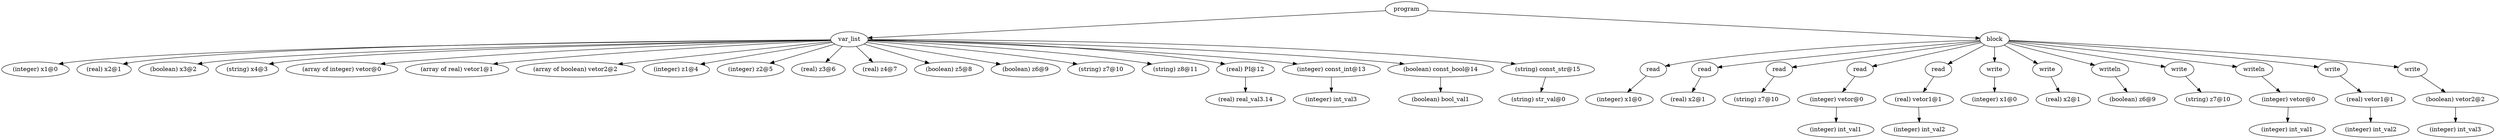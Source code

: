 digraph {
graph [ordering="out"];
node0[label="program"];
node1[label="var_list"];
node2[label="(integer) x1@0"];
node1 -> node2;
node3[label="(real) x2@1"];
node1 -> node3;
node4[label="(boolean) x3@2"];
node1 -> node4;
node5[label="(string) x4@3"];
node1 -> node5;
node6[label="(array of integer) vetor@0"];
node1 -> node6;
node7[label="(array of real) vetor1@1"];
node1 -> node7;
node8[label="(array of boolean) vetor2@2"];
node1 -> node8;
node9[label="(integer) z1@4"];
node1 -> node9;
node10[label="(integer) z2@5"];
node1 -> node10;
node11[label="(real) z3@6"];
node1 -> node11;
node12[label="(real) z4@7"];
node1 -> node12;
node13[label="(boolean) z5@8"];
node1 -> node13;
node14[label="(boolean) z6@9"];
node1 -> node14;
node15[label="(string) z7@10"];
node1 -> node15;
node16[label="(string) z8@11"];
node1 -> node16;
node17[label="(real) PI@12"];
node18[label="(real) real_val3.14"];
node17 -> node18;
node1 -> node17;
node19[label="(integer) const_int@13"];
node20[label="(integer) int_val3"];
node19 -> node20;
node1 -> node19;
node21[label="(boolean) const_bool@14"];
node22[label="(boolean) bool_val1"];
node21 -> node22;
node1 -> node21;
node23[label="(string) const_str@15"];
node24[label="(string) str_val@0"];
node23 -> node24;
node1 -> node23;
node0 -> node1;
node25[label="block"];
node26[label="read"];
node27[label="(integer) x1@0"];
node26 -> node27;
node25 -> node26;
node28[label="read"];
node29[label="(real) x2@1"];
node28 -> node29;
node25 -> node28;
node30[label="read"];
node31[label="(string) z7@10"];
node30 -> node31;
node25 -> node30;
node32[label="read"];
node33[label="(integer) vetor@0"];
node34[label="(integer) int_val1"];
node33 -> node34;
node32 -> node33;
node25 -> node32;
node35[label="read"];
node36[label="(real) vetor1@1"];
node37[label="(integer) int_val2"];
node36 -> node37;
node35 -> node36;
node25 -> node35;
node38[label="write"];
node39[label="(integer) x1@0"];
node38 -> node39;
node25 -> node38;
node40[label="write"];
node41[label="(real) x2@1"];
node40 -> node41;
node25 -> node40;
node42[label="writeln"];
node43[label="(boolean) z6@9"];
node42 -> node43;
node25 -> node42;
node44[label="write"];
node45[label="(string) z7@10"];
node44 -> node45;
node25 -> node44;
node46[label="writeln"];
node47[label="(integer) vetor@0"];
node48[label="(integer) int_val1"];
node47 -> node48;
node46 -> node47;
node25 -> node46;
node49[label="write"];
node50[label="(real) vetor1@1"];
node51[label="(integer) int_val2"];
node50 -> node51;
node49 -> node50;
node25 -> node49;
node52[label="write"];
node53[label="(boolean) vetor2@2"];
node54[label="(integer) int_val3"];
node53 -> node54;
node52 -> node53;
node25 -> node52;
node0 -> node25;
}
